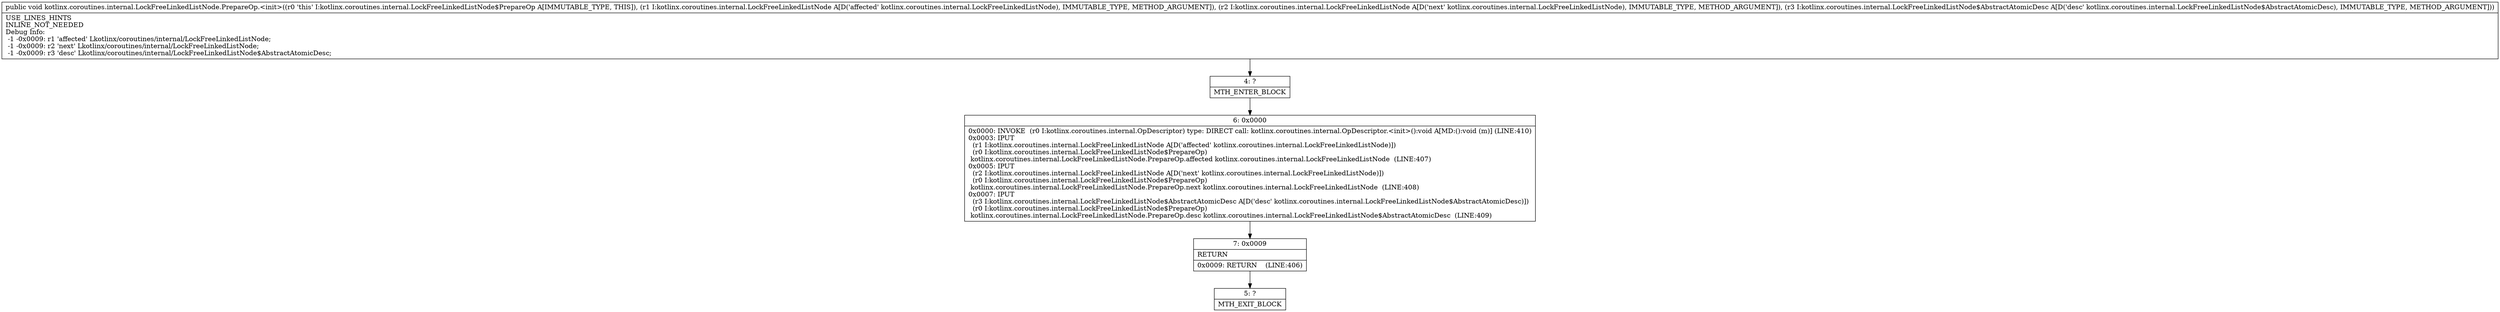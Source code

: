 digraph "CFG forkotlinx.coroutines.internal.LockFreeLinkedListNode.PrepareOp.\<init\>(Lkotlinx\/coroutines\/internal\/LockFreeLinkedListNode;Lkotlinx\/coroutines\/internal\/LockFreeLinkedListNode;Lkotlinx\/coroutines\/internal\/LockFreeLinkedListNode$AbstractAtomicDesc;)V" {
Node_4 [shape=record,label="{4\:\ ?|MTH_ENTER_BLOCK\l}"];
Node_6 [shape=record,label="{6\:\ 0x0000|0x0000: INVOKE  (r0 I:kotlinx.coroutines.internal.OpDescriptor) type: DIRECT call: kotlinx.coroutines.internal.OpDescriptor.\<init\>():void A[MD:():void (m)] (LINE:410)\l0x0003: IPUT  \l  (r1 I:kotlinx.coroutines.internal.LockFreeLinkedListNode A[D('affected' kotlinx.coroutines.internal.LockFreeLinkedListNode)])\l  (r0 I:kotlinx.coroutines.internal.LockFreeLinkedListNode$PrepareOp)\l kotlinx.coroutines.internal.LockFreeLinkedListNode.PrepareOp.affected kotlinx.coroutines.internal.LockFreeLinkedListNode  (LINE:407)\l0x0005: IPUT  \l  (r2 I:kotlinx.coroutines.internal.LockFreeLinkedListNode A[D('next' kotlinx.coroutines.internal.LockFreeLinkedListNode)])\l  (r0 I:kotlinx.coroutines.internal.LockFreeLinkedListNode$PrepareOp)\l kotlinx.coroutines.internal.LockFreeLinkedListNode.PrepareOp.next kotlinx.coroutines.internal.LockFreeLinkedListNode  (LINE:408)\l0x0007: IPUT  \l  (r3 I:kotlinx.coroutines.internal.LockFreeLinkedListNode$AbstractAtomicDesc A[D('desc' kotlinx.coroutines.internal.LockFreeLinkedListNode$AbstractAtomicDesc)])\l  (r0 I:kotlinx.coroutines.internal.LockFreeLinkedListNode$PrepareOp)\l kotlinx.coroutines.internal.LockFreeLinkedListNode.PrepareOp.desc kotlinx.coroutines.internal.LockFreeLinkedListNode$AbstractAtomicDesc  (LINE:409)\l}"];
Node_7 [shape=record,label="{7\:\ 0x0009|RETURN\l|0x0009: RETURN    (LINE:406)\l}"];
Node_5 [shape=record,label="{5\:\ ?|MTH_EXIT_BLOCK\l}"];
MethodNode[shape=record,label="{public void kotlinx.coroutines.internal.LockFreeLinkedListNode.PrepareOp.\<init\>((r0 'this' I:kotlinx.coroutines.internal.LockFreeLinkedListNode$PrepareOp A[IMMUTABLE_TYPE, THIS]), (r1 I:kotlinx.coroutines.internal.LockFreeLinkedListNode A[D('affected' kotlinx.coroutines.internal.LockFreeLinkedListNode), IMMUTABLE_TYPE, METHOD_ARGUMENT]), (r2 I:kotlinx.coroutines.internal.LockFreeLinkedListNode A[D('next' kotlinx.coroutines.internal.LockFreeLinkedListNode), IMMUTABLE_TYPE, METHOD_ARGUMENT]), (r3 I:kotlinx.coroutines.internal.LockFreeLinkedListNode$AbstractAtomicDesc A[D('desc' kotlinx.coroutines.internal.LockFreeLinkedListNode$AbstractAtomicDesc), IMMUTABLE_TYPE, METHOD_ARGUMENT]))  | USE_LINES_HINTS\lINLINE_NOT_NEEDED\lDebug Info:\l  \-1 \-0x0009: r1 'affected' Lkotlinx\/coroutines\/internal\/LockFreeLinkedListNode;\l  \-1 \-0x0009: r2 'next' Lkotlinx\/coroutines\/internal\/LockFreeLinkedListNode;\l  \-1 \-0x0009: r3 'desc' Lkotlinx\/coroutines\/internal\/LockFreeLinkedListNode$AbstractAtomicDesc;\l}"];
MethodNode -> Node_4;Node_4 -> Node_6;
Node_6 -> Node_7;
Node_7 -> Node_5;
}

